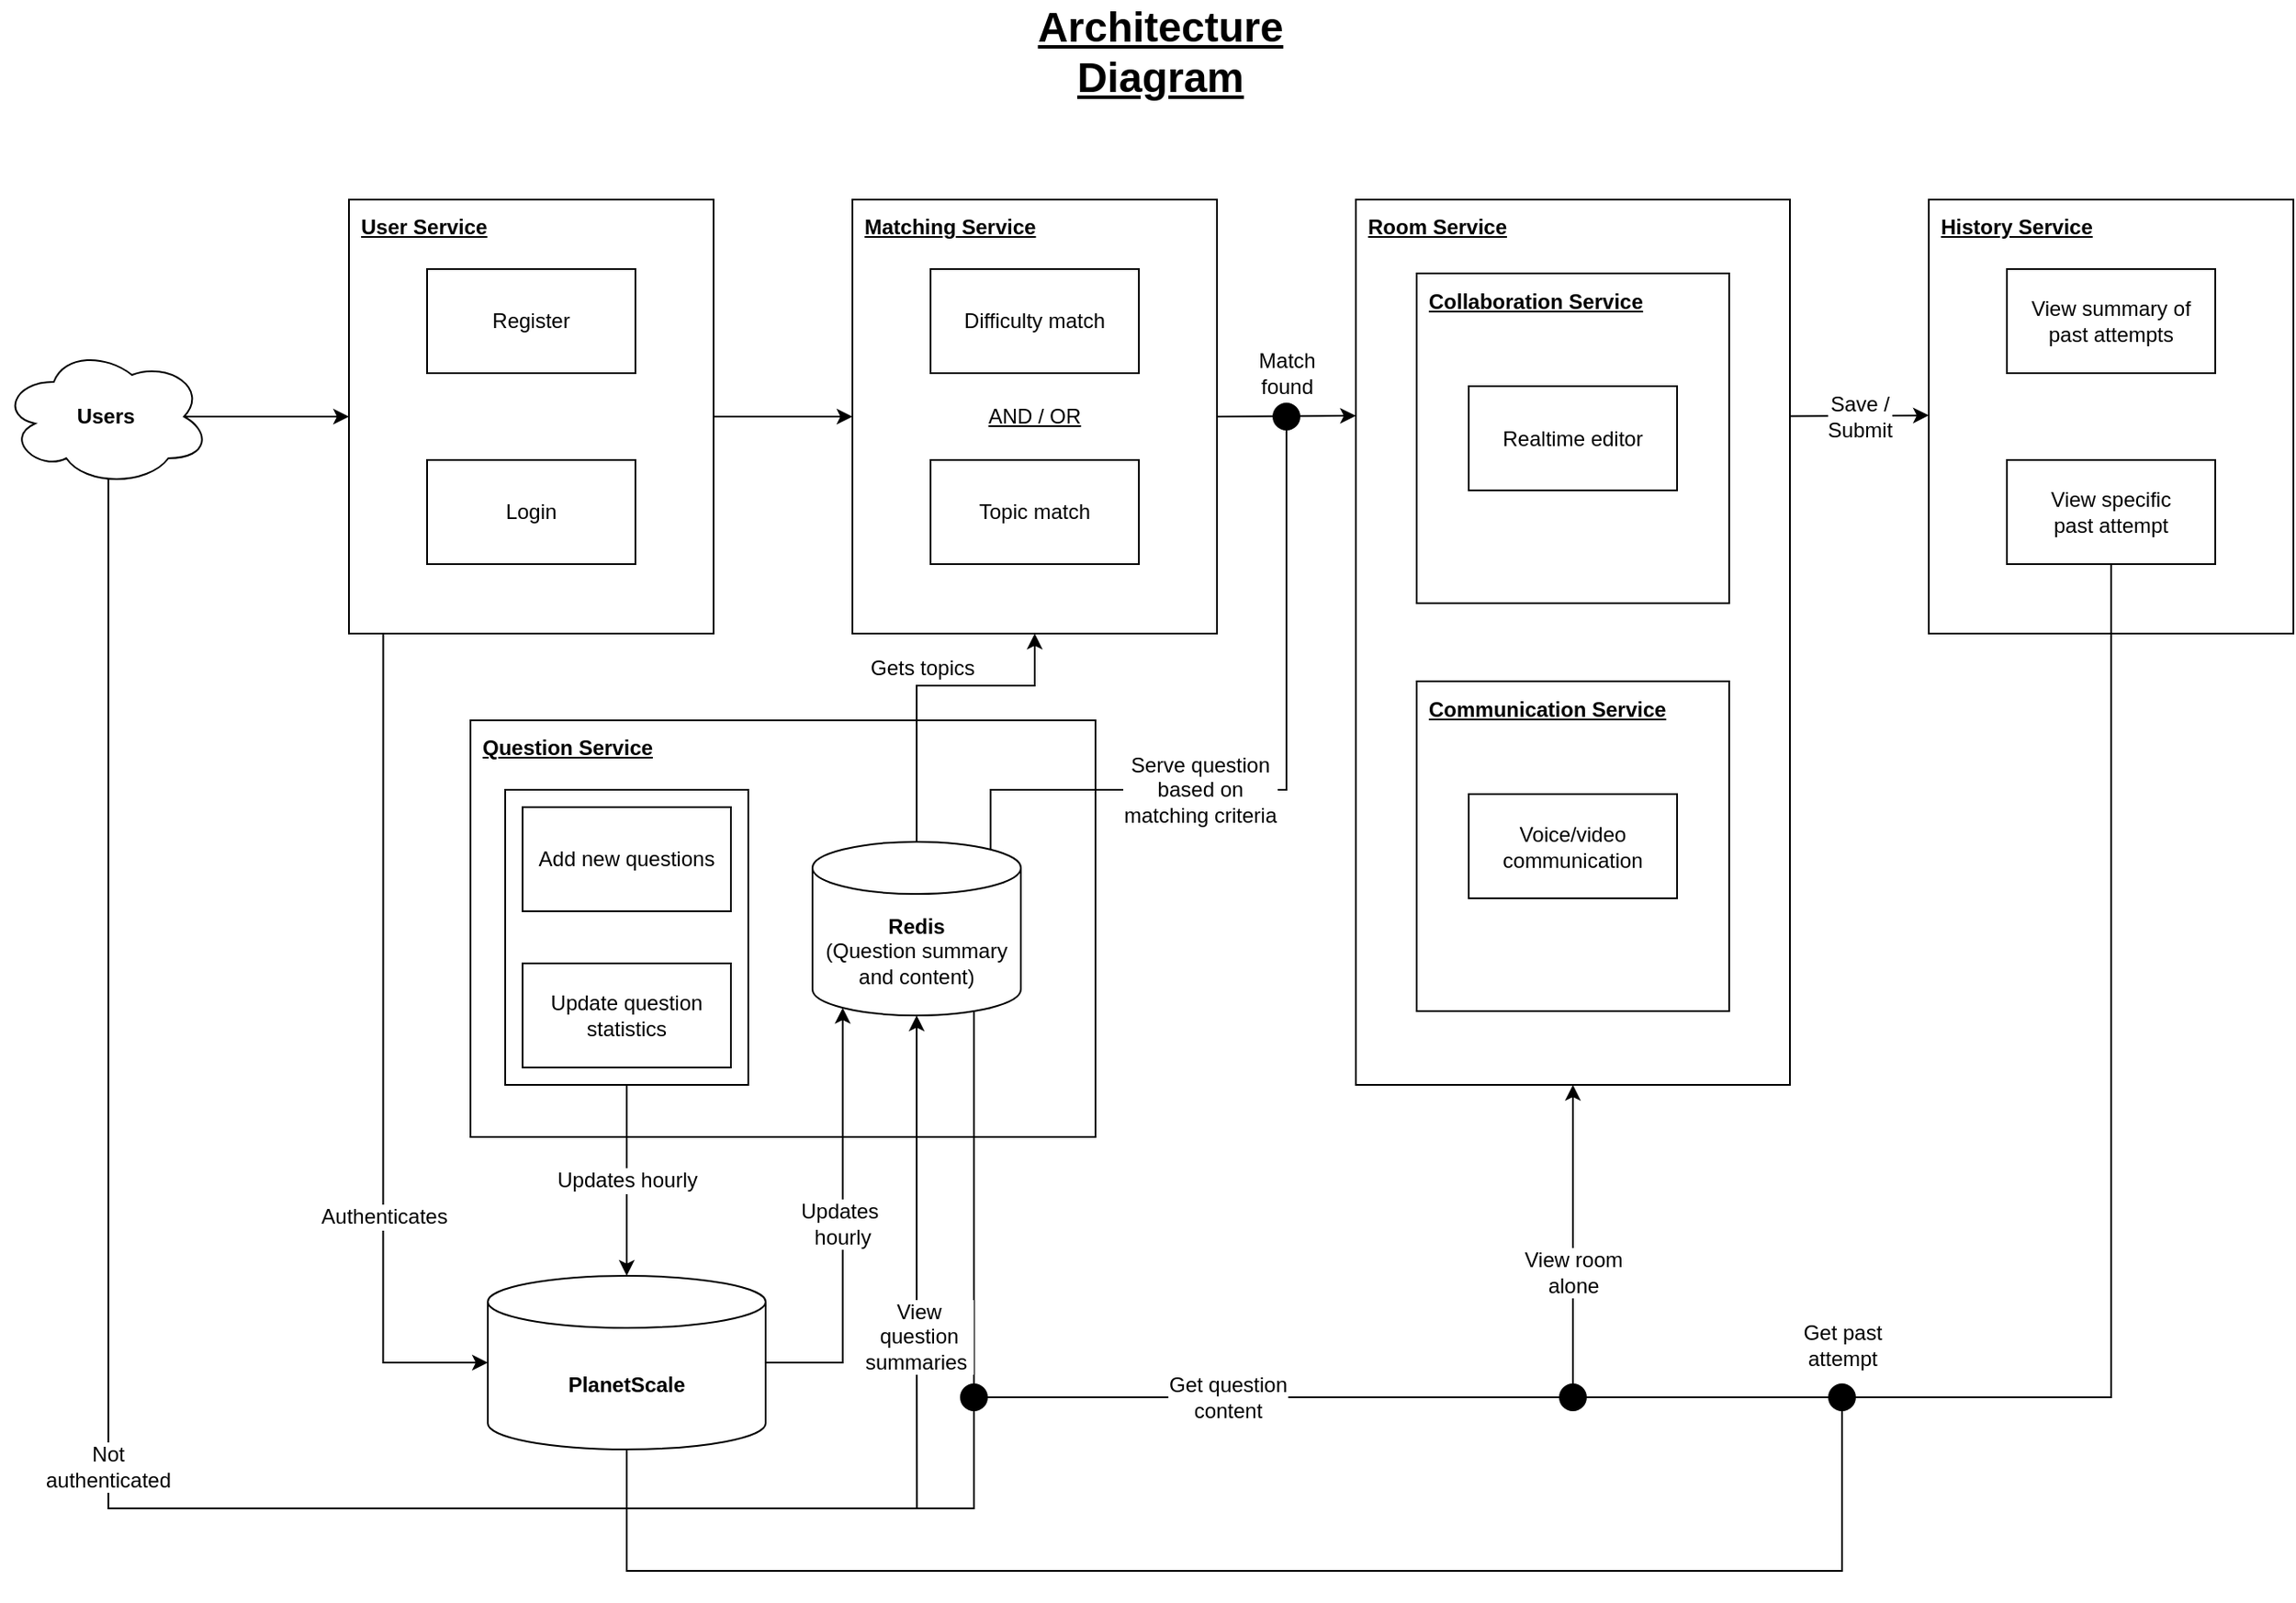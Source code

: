 <mxfile>
    <diagram id="1ZyP8dzgdM-rQ9ULVGPr" name="architecture">
        <mxGraphModel dx="1363" dy="1477" grid="1" gridSize="10" guides="1" tooltips="1" connect="1" arrows="1" fold="1" page="1" pageScale="1" pageWidth="1654" pageHeight="1169" math="0" shadow="0">
            <root>
                <mxCell id="0"/>
                <mxCell id="1" parent="0"/>
                <mxCell id="16" value="&lt;b&gt;&lt;u&gt;Question Service&lt;/u&gt;&lt;/b&gt;" style="whiteSpace=wrap;html=1;spacingLeft=5;spacingTop=2;align=left;verticalAlign=top;" vertex="1" parent="1">
                    <mxGeometry x="430" y="500" width="360" height="240" as="geometry"/>
                </mxCell>
                <mxCell id="80" value="" style="rounded=0;whiteSpace=wrap;html=1;labelBackgroundColor=none;fontSize=12;" vertex="1" parent="1">
                    <mxGeometry x="450" y="540" width="140" height="170" as="geometry"/>
                </mxCell>
                <mxCell id="6" value="" style="edgeStyle=none;html=1;fontSize=30;exitX=0.875;exitY=0.5;exitDx=0;exitDy=0;exitPerimeter=0;" edge="1" parent="1" source="3" target="5">
                    <mxGeometry relative="1" as="geometry"/>
                </mxCell>
                <mxCell id="77" value="Not &lt;br&gt;authenticated" style="edgeStyle=orthogonalEdgeStyle;rounded=0;html=1;exitX=0.595;exitY=0.948;exitDx=0;exitDy=0;exitPerimeter=0;labelBackgroundColor=default;labelBorderColor=none;fontSize=12;startArrow=none;startFill=0;endArrow=oval;endFill=1;endSize=15;elbow=vertical;" edge="1" parent="1">
                    <mxGeometry x="-0.015" relative="1" as="geometry">
                        <mxPoint x="720" y="890" as="targetPoint"/>
                        <mxPoint x="221.4" y="360.84" as="sourcePoint"/>
                        <Array as="points">
                            <mxPoint x="221" y="954"/>
                            <mxPoint x="720" y="954"/>
                        </Array>
                        <mxPoint as="offset"/>
                    </mxGeometry>
                </mxCell>
                <mxCell id="3" value="&lt;b&gt;Users&lt;/b&gt;" style="ellipse;shape=cloud;whiteSpace=wrap;html=1;" vertex="1" parent="1">
                    <mxGeometry x="160" y="285" width="120" height="80" as="geometry"/>
                </mxCell>
                <mxCell id="4" value="&lt;u style=&quot;font-size: 24px&quot;&gt;&lt;b style=&quot;font-size: 24px;&quot;&gt;Architecture &lt;br style=&quot;font-size: 24px;&quot;&gt;Diagram&lt;/b&gt;&lt;/u&gt;" style="text;html=1;align=center;verticalAlign=middle;resizable=0;points=[];autosize=1;strokeColor=none;fillColor=none;fontSize=24;" vertex="1" parent="1">
                    <mxGeometry x="747" y="85" width="160" height="60" as="geometry"/>
                </mxCell>
                <mxCell id="24" value="" style="edgeStyle=elbowEdgeStyle;html=1;fontSize=12;startArrow=none;startFill=0;elbow=vertical;" edge="1" parent="1" source="5" target="23">
                    <mxGeometry relative="1" as="geometry"/>
                </mxCell>
                <mxCell id="66" value="Authenticates" style="edgeStyle=orthogonalEdgeStyle;rounded=0;html=1;exitX=0.094;exitY=1.001;exitDx=0;exitDy=0;entryX=0;entryY=0.5;entryDx=0;entryDy=0;entryPerimeter=0;labelBackgroundColor=default;labelBorderColor=none;fontSize=12;startArrow=none;startFill=0;endArrow=classic;endFill=1;endSize=6;elbow=vertical;exitPerimeter=0;" edge="1" parent="1" source="5" target="9">
                    <mxGeometry x="0.399" relative="1" as="geometry">
                        <mxPoint as="offset"/>
                    </mxGeometry>
                </mxCell>
                <mxCell id="5" value="&lt;u&gt;User Service&lt;/u&gt;" style="whiteSpace=wrap;html=1;align=left;verticalAlign=top;horizontal=1;spacingLeft=5;spacingTop=2;fontStyle=1" vertex="1" parent="1">
                    <mxGeometry x="360" y="200" width="210" height="250" as="geometry"/>
                </mxCell>
                <mxCell id="7" value="&lt;font style=&quot;font-size: 12px&quot;&gt;Login&lt;/font&gt;" style="whiteSpace=wrap;html=1;fontSize=12;" vertex="1" parent="1">
                    <mxGeometry x="405" y="350" width="120" height="60" as="geometry"/>
                </mxCell>
                <mxCell id="8" value="&lt;font style=&quot;font-size: 12px&quot;&gt;Register&lt;/font&gt;" style="whiteSpace=wrap;html=1;fontSize=12;" vertex="1" parent="1">
                    <mxGeometry x="405" y="240" width="120" height="60" as="geometry"/>
                </mxCell>
                <mxCell id="65" value="Updates hourly" style="edgeStyle=orthogonalEdgeStyle;rounded=0;html=1;exitX=0.5;exitY=1;exitDx=0;exitDy=0;entryX=0.5;entryY=0;entryDx=0;entryDy=0;entryPerimeter=0;labelBackgroundColor=default;labelBorderColor=none;fontSize=12;startArrow=none;startFill=0;endArrow=classic;endFill=1;endSize=6;elbow=vertical;" edge="1" parent="1" source="80" target="9">
                    <mxGeometry relative="1" as="geometry"/>
                </mxCell>
                <mxCell id="18" value="Add new questions" style="rounded=0;whiteSpace=wrap;html=1;fontSize=12;" vertex="1" parent="1">
                    <mxGeometry x="460" y="550" width="120" height="60" as="geometry"/>
                </mxCell>
                <mxCell id="19" value="Update question statistics" style="rounded=0;whiteSpace=wrap;html=1;fontSize=12;" vertex="1" parent="1">
                    <mxGeometry x="460" y="640" width="120" height="60" as="geometry"/>
                </mxCell>
                <mxCell id="41" value="&lt;font style=&quot;font-size: 12px&quot;&gt;Match&lt;br style=&quot;font-size: 12px;&quot;&gt;found&lt;/font&gt;" style="elbow=vertical;html=1;exitX=1;exitY=0.5;exitDx=0;exitDy=0;entryX=0;entryY=0.25;entryDx=0;entryDy=0;fontSize=12;startArrow=none;startFill=0;endArrow=classic;endFill=1;" edge="1" parent="1">
                    <mxGeometry x="0.004" y="25" relative="1" as="geometry">
                        <mxPoint x="860" y="325" as="sourcePoint"/>
                        <mxPoint x="940" y="324.5" as="targetPoint"/>
                        <mxPoint as="offset"/>
                    </mxGeometry>
                </mxCell>
                <mxCell id="23" value="&lt;u&gt;Matching Service&lt;/u&gt;" style="whiteSpace=wrap;html=1;align=left;verticalAlign=top;horizontal=1;spacingLeft=5;spacingTop=2;fontStyle=1" vertex="1" parent="1">
                    <mxGeometry x="650" y="200" width="210" height="250" as="geometry"/>
                </mxCell>
                <mxCell id="25" value="&lt;u&gt;Room Service&lt;/u&gt;" style="whiteSpace=wrap;html=1;align=left;verticalAlign=top;horizontal=1;spacingLeft=5;spacingTop=2;fontStyle=1" vertex="1" parent="1">
                    <mxGeometry x="940" y="200" width="250" height="510" as="geometry"/>
                </mxCell>
                <mxCell id="32" value="&lt;span style=&quot;font-size: 12px&quot;&gt;Difficulty match&lt;/span&gt;" style="whiteSpace=wrap;html=1;fontSize=12;" vertex="1" parent="1">
                    <mxGeometry x="695" y="240" width="120" height="60" as="geometry"/>
                </mxCell>
                <mxCell id="33" value="&lt;span style=&quot;font-size: 12px&quot;&gt;Topic match&lt;/span&gt;" style="whiteSpace=wrap;html=1;fontSize=12;" vertex="1" parent="1">
                    <mxGeometry x="695" y="350" width="120" height="60" as="geometry"/>
                </mxCell>
                <mxCell id="34" value="AND / OR" style="text;html=1;strokeColor=none;fillColor=none;align=center;verticalAlign=middle;whiteSpace=wrap;rounded=0;fontSize=12;fontStyle=4" vertex="1" parent="1">
                    <mxGeometry x="725" y="310" width="60" height="30" as="geometry"/>
                </mxCell>
                <mxCell id="37" value="Collaboration Service" style="rounded=0;whiteSpace=wrap;html=1;fontSize=12;fontStyle=5;align=left;verticalAlign=top;spacingLeft=5;spacingTop=2;" vertex="1" parent="1">
                    <mxGeometry x="975" y="242.5" width="180" height="190" as="geometry"/>
                </mxCell>
                <mxCell id="38" value="&lt;span style=&quot;font-size: 12px&quot;&gt;Realtime editor&lt;/span&gt;" style="whiteSpace=wrap;html=1;fontSize=12;" vertex="1" parent="1">
                    <mxGeometry x="1005" y="307.5" width="120" height="60" as="geometry"/>
                </mxCell>
                <mxCell id="39" value="Communication Service" style="rounded=0;whiteSpace=wrap;html=1;fontSize=12;fontStyle=5;align=left;verticalAlign=top;spacingLeft=5;spacingTop=2;" vertex="1" parent="1">
                    <mxGeometry x="975" y="477.5" width="180" height="190" as="geometry"/>
                </mxCell>
                <mxCell id="40" value="&lt;span style=&quot;font-size: 12px;&quot;&gt;Voice/video communication&lt;br style=&quot;font-size: 12px;&quot;&gt;&lt;/span&gt;" style="whiteSpace=wrap;html=1;fontSize=12;verticalAlign=middle;labelBackgroundColor=none;" vertex="1" parent="1">
                    <mxGeometry x="1005" y="542.5" width="120" height="60" as="geometry"/>
                </mxCell>
                <mxCell id="42" value="&lt;u&gt;History Service&lt;/u&gt;" style="whiteSpace=wrap;html=1;align=left;verticalAlign=top;horizontal=1;spacingLeft=5;spacingTop=2;fontStyle=1" vertex="1" parent="1">
                    <mxGeometry x="1270" y="200" width="210" height="250" as="geometry"/>
                </mxCell>
                <mxCell id="71" value="Get past &lt;br&gt;attempt" style="edgeStyle=orthogonalEdgeStyle;rounded=0;html=1;labelBackgroundColor=default;labelBorderColor=none;fontSize=12;startArrow=none;startFill=0;endArrow=oval;endFill=1;endSize=15;elbow=vertical;" edge="1" parent="1" source="54">
                    <mxGeometry x="0.608" y="-30" relative="1" as="geometry">
                        <mxPoint x="1065" y="890" as="targetPoint"/>
                        <mxPoint x="1375" y="413" as="sourcePoint"/>
                        <Array as="points">
                            <mxPoint x="1375" y="890"/>
                        </Array>
                        <mxPoint as="offset"/>
                    </mxGeometry>
                </mxCell>
                <mxCell id="44" value="Save /&lt;br&gt;Submit" style="elbow=vertical;html=1;exitX=1;exitY=0.5;exitDx=0;exitDy=0;entryX=0;entryY=0.25;entryDx=0;entryDy=0;fontSize=12;startArrow=none;startFill=0;endArrow=classic;endFill=1;" edge="1" parent="1">
                    <mxGeometry relative="1" as="geometry">
                        <mxPoint x="1190" y="324.79" as="sourcePoint"/>
                        <mxPoint x="1270" y="324.29" as="targetPoint"/>
                    </mxGeometry>
                </mxCell>
                <mxCell id="53" value="&lt;span style=&quot;font-size: 12px&quot;&gt;View summary of &lt;br&gt;past attempts&lt;/span&gt;" style="whiteSpace=wrap;html=1;fontSize=12;" vertex="1" parent="1">
                    <mxGeometry x="1315" y="240" width="120" height="60" as="geometry"/>
                </mxCell>
                <mxCell id="54" value="View specific &lt;br&gt;past attempt" style="whiteSpace=wrap;html=1;fontSize=12;" vertex="1" parent="1">
                    <mxGeometry x="1315" y="350" width="120" height="60" as="geometry"/>
                </mxCell>
                <mxCell id="82" value="Updates&amp;nbsp;&lt;br&gt;hourly" style="edgeStyle=orthogonalEdgeStyle;rounded=0;html=1;exitX=1;exitY=0.5;exitDx=0;exitDy=0;exitPerimeter=0;entryX=0.145;entryY=1;entryDx=0;entryDy=-4.35;entryPerimeter=0;labelBackgroundColor=default;labelBorderColor=none;fontSize=12;startArrow=none;startFill=0;endArrow=classic;endFill=1;endSize=6;elbow=vertical;" edge="1" parent="1" source="9" target="67">
                    <mxGeometry relative="1" as="geometry">
                        <Array as="points">
                            <mxPoint x="644" y="870"/>
                        </Array>
                    </mxGeometry>
                </mxCell>
                <mxCell id="90" style="edgeStyle=orthogonalEdgeStyle;rounded=0;html=1;exitX=0.5;exitY=1;exitDx=0;exitDy=0;exitPerimeter=0;labelBackgroundColor=default;labelBorderColor=none;fontSize=12;startArrow=none;startFill=0;endArrow=oval;endFill=1;startSize=15;endSize=15;elbow=vertical;" edge="1" parent="1" source="9">
                    <mxGeometry relative="1" as="geometry">
                        <mxPoint x="1220" y="890" as="targetPoint"/>
                        <Array as="points">
                            <mxPoint x="520" y="990"/>
                            <mxPoint x="1220" y="990"/>
                        </Array>
                    </mxGeometry>
                </mxCell>
                <mxCell id="9" value="PlanetScale" style="shape=cylinder3;whiteSpace=wrap;html=1;boundedLbl=1;backgroundOutline=1;size=15;fontSize=12;fontStyle=1" vertex="1" parent="1">
                    <mxGeometry x="440" y="820" width="160" height="100" as="geometry"/>
                </mxCell>
                <mxCell id="70" value="Get question &lt;br&gt;content" style="edgeStyle=orthogonalEdgeStyle;rounded=0;html=1;exitX=0.855;exitY=1;exitDx=0;exitDy=-4.35;exitPerimeter=0;entryX=0.5;entryY=1;entryDx=0;entryDy=0;labelBackgroundColor=default;labelBorderColor=none;fontSize=12;startArrow=none;startFill=0;endArrow=classic;endFill=1;endSize=6;elbow=vertical;" edge="1" parent="1" source="67" target="25">
                    <mxGeometry relative="1" as="geometry">
                        <Array as="points">
                            <mxPoint x="720" y="666"/>
                            <mxPoint x="720" y="890"/>
                            <mxPoint x="1065" y="890"/>
                        </Array>
                    </mxGeometry>
                </mxCell>
                <mxCell id="76" value="View room &lt;br&gt;alone" style="edgeLabel;html=1;align=center;verticalAlign=middle;resizable=0;points=[];fontSize=12;" vertex="1" connectable="0" parent="70">
                    <mxGeometry x="0.716" relative="1" as="geometry">
                        <mxPoint as="offset"/>
                    </mxGeometry>
                </mxCell>
                <mxCell id="83" value="Gets topics" style="edgeStyle=orthogonalEdgeStyle;rounded=0;html=1;exitX=0.5;exitY=0;exitDx=0;exitDy=0;exitPerimeter=0;entryX=0.5;entryY=1;entryDx=0;entryDy=0;labelBackgroundColor=default;labelBorderColor=none;fontSize=12;startArrow=none;startFill=0;endArrow=classic;endFill=1;endSize=6;elbow=vertical;" edge="1" parent="1" source="67" target="23">
                    <mxGeometry x="-0.011" y="10" relative="1" as="geometry">
                        <Array as="points">
                            <mxPoint x="687" y="480"/>
                            <mxPoint x="755" y="480"/>
                        </Array>
                        <mxPoint as="offset"/>
                    </mxGeometry>
                </mxCell>
                <mxCell id="85" value="Serve question &lt;br&gt;based on &lt;br&gt;matching criteria" style="edgeStyle=orthogonalEdgeStyle;rounded=0;html=1;exitX=0.855;exitY=0;exitDx=0;exitDy=4.35;exitPerimeter=0;labelBackgroundColor=default;labelBorderColor=none;fontSize=12;startArrow=none;startFill=0;endArrow=oval;endFill=1;startSize=16;endSize=15;elbow=vertical;" edge="1" parent="1" source="67">
                    <mxGeometry x="-0.263" relative="1" as="geometry">
                        <mxPoint x="900" y="325" as="targetPoint"/>
                        <mxPoint x="729.6" y="569.35" as="sourcePoint"/>
                        <Array as="points">
                            <mxPoint x="730" y="540"/>
                            <mxPoint x="900" y="540"/>
                        </Array>
                        <mxPoint as="offset"/>
                    </mxGeometry>
                </mxCell>
                <mxCell id="88" style="edgeStyle=orthogonalEdgeStyle;rounded=0;html=1;exitX=0.5;exitY=1;exitDx=0;exitDy=0;exitPerimeter=0;labelBackgroundColor=default;labelBorderColor=none;fontSize=12;startArrow=classic;startFill=1;endArrow=none;endFill=0;startSize=6;endSize=15;elbow=vertical;" edge="1" parent="1" source="67">
                    <mxGeometry relative="1" as="geometry">
                        <mxPoint x="687.143" y="954" as="targetPoint"/>
                        <mxPoint x="687" y="674" as="sourcePoint"/>
                        <Array as="points"/>
                    </mxGeometry>
                </mxCell>
                <mxCell id="89" value="View &lt;br&gt;question&lt;br&gt;summaries&amp;nbsp;" style="edgeLabel;html=1;align=center;verticalAlign=middle;resizable=0;points=[];fontSize=12;" vertex="1" connectable="0" parent="88">
                    <mxGeometry x="0.305" relative="1" as="geometry">
                        <mxPoint as="offset"/>
                    </mxGeometry>
                </mxCell>
                <mxCell id="67" value="&lt;b&gt;Redis&lt;br&gt;&lt;/b&gt;(Question summary and content)" style="shape=cylinder3;whiteSpace=wrap;html=1;boundedLbl=1;backgroundOutline=1;size=15;fontSize=12;" vertex="1" parent="1">
                    <mxGeometry x="627" y="570" width="120" height="100" as="geometry"/>
                </mxCell>
            </root>
        </mxGraphModel>
    </diagram>
</mxfile>